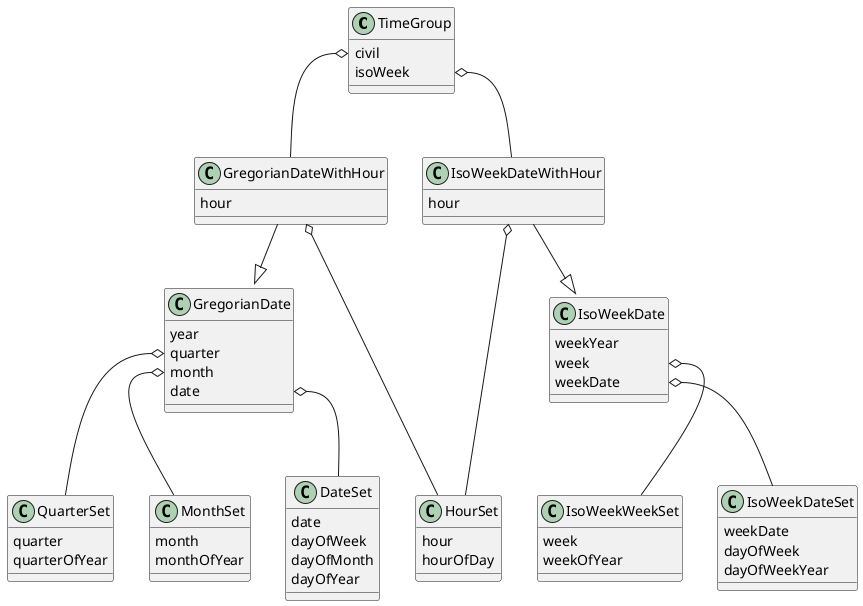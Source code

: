 @startuml

' Group

class TimeGroup {
    civil
    isoWeek
}

TimeGroup::civil o-- GregorianDateWithHour
TimeGroup::isoWeek o-- IsoWeekDateWithHour

' Systems

class GregorianDate {
    year
    quarter
    month
    date
}

GregorianDate::quarter o-- QuarterSet
GregorianDate::month o-- MonthSet
GregorianDate::date o-- DateSet

class GregorianDateWithHour {
    hour
}

GregorianDateWithHour --|> GregorianDate
GregorianDateWithHour o--- HourSet

class IsoWeekDate {
    weekYear
    week
    weekDate
}

IsoWeekDate::week o-- IsoWeekWeekSet
IsoWeekDate::weekDate o-- IsoWeekDateSet

class IsoWeekDateWithHour {
    hour
}

IsoWeekDateWithHour --|> IsoWeekDate
IsoWeekDateWithHour o--- HourSet

' Sets

class QuarterSet {
    quarter
    quarterOfYear
}

class MonthSet {
    month
    monthOfYear
}

class IsoWeekWeekSet {
    week
    weekOfYear
}

class DateSet {
    date
    dayOfWeek
    dayOfMonth
    dayOfYear
}

class IsoWeekDateSet {
    weekDate
    dayOfWeek
    dayOfWeekYear
}

class HourSet {
    hour
    hourOfDay
}


@enduml